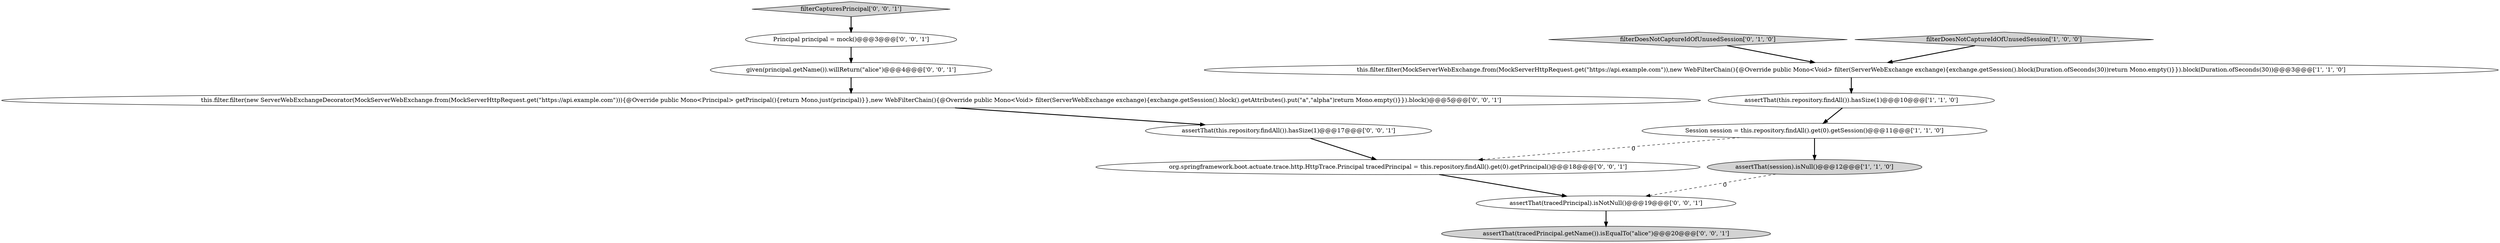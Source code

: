 digraph {
7 [style = filled, label = "assertThat(tracedPrincipal.getName()).isEqualTo(\"alice\")@@@20@@@['0', '0', '1']", fillcolor = lightgray, shape = ellipse image = "AAA0AAABBB3BBB"];
8 [style = filled, label = "filterCapturesPrincipal['0', '0', '1']", fillcolor = lightgray, shape = diamond image = "AAA0AAABBB3BBB"];
9 [style = filled, label = "assertThat(this.repository.findAll()).hasSize(1)@@@17@@@['0', '0', '1']", fillcolor = white, shape = ellipse image = "AAA0AAABBB3BBB"];
6 [style = filled, label = "Principal principal = mock()@@@3@@@['0', '0', '1']", fillcolor = white, shape = ellipse image = "AAA0AAABBB3BBB"];
2 [style = filled, label = "Session session = this.repository.findAll().get(0).getSession()@@@11@@@['1', '1', '0']", fillcolor = white, shape = ellipse image = "AAA0AAABBB1BBB"];
0 [style = filled, label = "assertThat(session).isNull()@@@12@@@['1', '1', '0']", fillcolor = lightgray, shape = ellipse image = "AAA0AAABBB1BBB"];
10 [style = filled, label = "assertThat(tracedPrincipal).isNotNull()@@@19@@@['0', '0', '1']", fillcolor = white, shape = ellipse image = "AAA0AAABBB3BBB"];
5 [style = filled, label = "filterDoesNotCaptureIdOfUnusedSession['0', '1', '0']", fillcolor = lightgray, shape = diamond image = "AAA0AAABBB2BBB"];
11 [style = filled, label = "this.filter.filter(new ServerWebExchangeDecorator(MockServerWebExchange.from(MockServerHttpRequest.get(\"https://api.example.com\"))){@Override public Mono<Principal> getPrincipal(){return Mono.just(principal)}},new WebFilterChain(){@Override public Mono<Void> filter(ServerWebExchange exchange){exchange.getSession().block().getAttributes().put(\"a\",\"alpha\")return Mono.empty()}}).block()@@@5@@@['0', '0', '1']", fillcolor = white, shape = ellipse image = "AAA0AAABBB3BBB"];
4 [style = filled, label = "filterDoesNotCaptureIdOfUnusedSession['1', '0', '0']", fillcolor = lightgray, shape = diamond image = "AAA0AAABBB1BBB"];
12 [style = filled, label = "given(principal.getName()).willReturn(\"alice\")@@@4@@@['0', '0', '1']", fillcolor = white, shape = ellipse image = "AAA0AAABBB3BBB"];
3 [style = filled, label = "assertThat(this.repository.findAll()).hasSize(1)@@@10@@@['1', '1', '0']", fillcolor = white, shape = ellipse image = "AAA0AAABBB1BBB"];
13 [style = filled, label = "org.springframework.boot.actuate.trace.http.HttpTrace.Principal tracedPrincipal = this.repository.findAll().get(0).getPrincipal()@@@18@@@['0', '0', '1']", fillcolor = white, shape = ellipse image = "AAA0AAABBB3BBB"];
1 [style = filled, label = "this.filter.filter(MockServerWebExchange.from(MockServerHttpRequest.get(\"https://api.example.com\")),new WebFilterChain(){@Override public Mono<Void> filter(ServerWebExchange exchange){exchange.getSession().block(Duration.ofSeconds(30))return Mono.empty()}}).block(Duration.ofSeconds(30))@@@3@@@['1', '1', '0']", fillcolor = white, shape = ellipse image = "AAA0AAABBB1BBB"];
1->3 [style = bold, label=""];
13->10 [style = bold, label=""];
5->1 [style = bold, label=""];
4->1 [style = bold, label=""];
2->0 [style = bold, label=""];
8->6 [style = bold, label=""];
3->2 [style = bold, label=""];
11->9 [style = bold, label=""];
10->7 [style = bold, label=""];
2->13 [style = dashed, label="0"];
0->10 [style = dashed, label="0"];
9->13 [style = bold, label=""];
12->11 [style = bold, label=""];
6->12 [style = bold, label=""];
}
